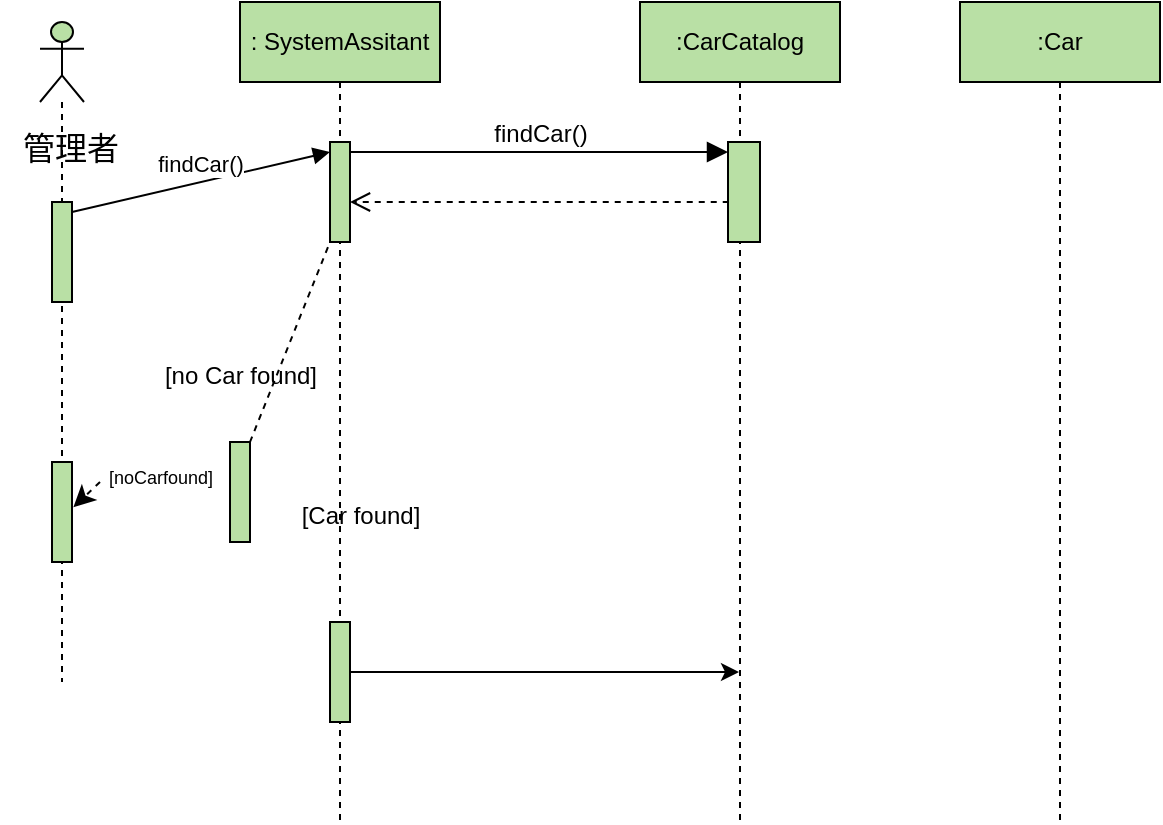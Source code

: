 <mxfile version="22.1.12" type="google">
  <diagram name="第 1 页" id="N4q0IM85U7iNAYb2XV-U">
    <mxGraphModel grid="1" page="1" gridSize="10" guides="1" tooltips="1" connect="1" arrows="1" fold="1" pageScale="1" pageWidth="827" pageHeight="1169" math="0" shadow="0">
      <root>
        <mxCell id="0" />
        <mxCell id="1" parent="0" />
        <mxCell id="Eoxwg7Eb8q7yLTl3kgs5-3" value=":CarCatalog" style="shape=umlLifeline;perimeter=lifelinePerimeter;whiteSpace=wrap;html=1;container=1;dropTarget=0;collapsible=0;recursiveResize=0;outlineConnect=0;portConstraint=eastwest;newEdgeStyle={&quot;curved&quot;:0,&quot;rounded&quot;:0};fillColor=#B9E0A5;" vertex="1" parent="1">
          <mxGeometry x="360" y="130" width="100" height="410" as="geometry" />
        </mxCell>
        <mxCell id="Eoxwg7Eb8q7yLTl3kgs5-31" value="" style="html=1;points=[[0,0,0,0,5],[0,1,0,0,-5],[1,0,0,0,5],[1,1,0,0,-5]];perimeter=orthogonalPerimeter;outlineConnect=0;targetShapes=umlLifeline;portConstraint=eastwest;newEdgeStyle={&quot;curved&quot;:0,&quot;rounded&quot;:0};fontSize=16;strokeColor=#000000;fillColor=#B9E0A5;" vertex="1" parent="Eoxwg7Eb8q7yLTl3kgs5-3">
          <mxGeometry x="44" y="70" width="16" height="50" as="geometry" />
        </mxCell>
        <mxCell id="Eoxwg7Eb8q7yLTl3kgs5-6" value=": SystemAssitant" style="shape=umlLifeline;perimeter=lifelinePerimeter;whiteSpace=wrap;html=1;container=1;dropTarget=0;collapsible=0;recursiveResize=0;outlineConnect=0;portConstraint=eastwest;newEdgeStyle={&quot;curved&quot;:0,&quot;rounded&quot;:0};fillColor=#B9E0A5;" vertex="1" parent="1">
          <mxGeometry x="160" y="130" width="100" height="410" as="geometry" />
        </mxCell>
        <mxCell id="Eoxwg7Eb8q7yLTl3kgs5-7" value="" style="html=1;points=[[0,0,0,0,5],[0,1,0,0,-5],[1,0,0,0,5],[1,1,0,0,-5]];perimeter=orthogonalPerimeter;outlineConnect=0;targetShapes=umlLifeline;portConstraint=eastwest;newEdgeStyle={&quot;curved&quot;:0,&quot;rounded&quot;:0};fillColor=#B9E0A5;" vertex="1" parent="Eoxwg7Eb8q7yLTl3kgs5-6">
          <mxGeometry x="45" y="70" width="10" height="50" as="geometry" />
        </mxCell>
        <mxCell id="Eoxwg7Eb8q7yLTl3kgs5-9" value="" style="html=1;points=[[0,0,0,0,5],[0,1,0,0,-5],[1,0,0,0,5],[1,1,0,0,-5]];perimeter=orthogonalPerimeter;outlineConnect=0;targetShapes=umlLifeline;portConstraint=eastwest;newEdgeStyle={&quot;curved&quot;:0,&quot;rounded&quot;:0};fillColor=#B9E0A5;" vertex="1" parent="Eoxwg7Eb8q7yLTl3kgs5-6">
          <mxGeometry x="45" y="310" width="10" height="50" as="geometry" />
        </mxCell>
        <mxCell id="Eoxwg7Eb8q7yLTl3kgs5-12" value="" style="endArrow=classic;html=1;rounded=0;" edge="1" parent="1" source="Eoxwg7Eb8q7yLTl3kgs5-9" target="Eoxwg7Eb8q7yLTl3kgs5-3">
          <mxGeometry width="50" height="50" relative="1" as="geometry">
            <mxPoint x="290" y="420" as="sourcePoint" />
            <mxPoint x="370" y="350" as="targetPoint" />
          </mxGeometry>
        </mxCell>
        <mxCell id="Eoxwg7Eb8q7yLTl3kgs5-13" value="" style="shape=umlLifeline;perimeter=lifelinePerimeter;whiteSpace=wrap;html=1;container=1;dropTarget=0;collapsible=0;recursiveResize=0;outlineConnect=0;portConstraint=eastwest;newEdgeStyle={&quot;curved&quot;:0,&quot;rounded&quot;:0};participant=umlActor;fontSize=16;fillColor=#B9E0A5;" vertex="1" parent="1">
          <mxGeometry x="60" y="140" width="22" height="330" as="geometry" />
        </mxCell>
        <mxCell id="Eoxwg7Eb8q7yLTl3kgs5-16" value="" style="html=1;points=[[0,0,0,0,5],[0,1,0,0,-5],[1,0,0,0,5],[1,1,0,0,-5]];perimeter=orthogonalPerimeter;outlineConnect=0;targetShapes=umlLifeline;portConstraint=eastwest;newEdgeStyle={&quot;curved&quot;:0,&quot;rounded&quot;:0};fontSize=16;fillColor=#B9E0A5;" vertex="1" parent="Eoxwg7Eb8q7yLTl3kgs5-13">
          <mxGeometry x="6" y="90" width="10" height="50" as="geometry" />
        </mxCell>
        <mxCell id="Eoxwg7Eb8q7yLTl3kgs5-17" value="" style="html=1;points=[[0,0,0,0,5],[0,1,0,0,-5],[1,0,0,0,5],[1,1,0,0,-5]];perimeter=orthogonalPerimeter;outlineConnect=0;targetShapes=umlLifeline;portConstraint=eastwest;newEdgeStyle={&quot;curved&quot;:0,&quot;rounded&quot;:0};fontSize=16;fillColor=#B9E0A5;" vertex="1" parent="Eoxwg7Eb8q7yLTl3kgs5-13">
          <mxGeometry x="6" y="220" width="10" height="50" as="geometry" />
        </mxCell>
        <mxCell id="Eoxwg7Eb8q7yLTl3kgs5-8" value="findCar()" style="html=1;verticalAlign=bottom;startArrow=none;endArrow=block;startSize=8;curved=0;rounded=0;entryX=0;entryY=0;entryDx=0;entryDy=5;startFill=0;exitX=1;exitY=0;exitDx=0;exitDy=5;exitPerimeter=0;" edge="1" parent="1" source="Eoxwg7Eb8q7yLTl3kgs5-16" target="Eoxwg7Eb8q7yLTl3kgs5-7">
          <mxGeometry relative="1" as="geometry">
            <mxPoint x="80" y="255" as="sourcePoint" />
          </mxGeometry>
        </mxCell>
        <mxCell id="Eoxwg7Eb8q7yLTl3kgs5-20" value="" style="endArrow=classic;html=1;rounded=0;fontSize=12;startSize=8;endSize=8;curved=1;entryX=1.067;entryY=0.453;entryDx=0;entryDy=0;entryPerimeter=0;dashed=1;" edge="1" parent="1" target="Eoxwg7Eb8q7yLTl3kgs5-17">
          <mxGeometry width="50" height="50" relative="1" as="geometry">
            <mxPoint x="90" y="370" as="sourcePoint" />
            <mxPoint x="100" y="430" as="targetPoint" />
          </mxGeometry>
        </mxCell>
        <mxCell id="Eoxwg7Eb8q7yLTl3kgs5-18" value="" style="html=1;points=[[0,0,0,0,5],[0,1,0,0,-5],[1,0,0,0,5],[1,1,0,0,-5]];perimeter=orthogonalPerimeter;outlineConnect=0;targetShapes=umlLifeline;portConstraint=eastwest;newEdgeStyle={&quot;curved&quot;:0,&quot;rounded&quot;:0};fontSize=16;fillColor=#B9E0A5;" vertex="1" parent="1">
          <mxGeometry x="155" y="350" width="10" height="50" as="geometry" />
        </mxCell>
        <mxCell id="Eoxwg7Eb8q7yLTl3kgs5-22" value="" style="endArrow=none;dashed=1;html=1;rounded=0;fontSize=12;startSize=8;endSize=8;curved=1;" edge="1" parent="1" source="Eoxwg7Eb8q7yLTl3kgs5-18" target="Eoxwg7Eb8q7yLTl3kgs5-7">
          <mxGeometry width="50" height="50" relative="1" as="geometry">
            <mxPoint x="145" y="350" as="sourcePoint" />
            <mxPoint x="340" y="360" as="targetPoint" />
          </mxGeometry>
        </mxCell>
        <mxCell id="Eoxwg7Eb8q7yLTl3kgs5-23" value="&lt;font style=&quot;font-size: 12px;&quot;&gt;[no Car found]&lt;/font&gt;" style="text;html=1;align=center;verticalAlign=middle;resizable=0;points=[];autosize=1;strokeColor=none;fillColor=none;fontSize=16;" vertex="1" parent="1">
          <mxGeometry x="110" y="300" width="100" height="30" as="geometry" />
        </mxCell>
        <mxCell id="Eoxwg7Eb8q7yLTl3kgs5-24" value="&lt;font style=&quot;font-size: 9px;&quot;&gt;[noCarfound]&lt;/font&gt;" style="text;html=1;align=center;verticalAlign=middle;resizable=0;points=[];autosize=1;strokeColor=none;fillColor=none;fontSize=16;" vertex="1" parent="1">
          <mxGeometry x="80" y="350" width="80" height="30" as="geometry" />
        </mxCell>
        <mxCell id="Eoxwg7Eb8q7yLTl3kgs5-27" value="&lt;font style=&quot;font-size: 12px;&quot;&gt;[Car found]&lt;/font&gt;" style="text;html=1;align=center;verticalAlign=middle;resizable=0;points=[];autosize=1;strokeColor=none;fillColor=none;fontSize=16;" vertex="1" parent="1">
          <mxGeometry x="180" y="370" width="80" height="30" as="geometry" />
        </mxCell>
        <mxCell id="Eoxwg7Eb8q7yLTl3kgs5-28" value=":Car" style="shape=umlLifeline;perimeter=lifelinePerimeter;whiteSpace=wrap;html=1;container=1;dropTarget=0;collapsible=0;recursiveResize=0;outlineConnect=0;portConstraint=eastwest;newEdgeStyle={&quot;curved&quot;:0,&quot;rounded&quot;:0};fillColor=#B9E0A5;" vertex="1" parent="1">
          <mxGeometry x="520" y="130" width="100" height="410" as="geometry" />
        </mxCell>
        <mxCell id="Eoxwg7Eb8q7yLTl3kgs5-32" value="findCar()" style="html=1;verticalAlign=bottom;endArrow=block;curved=0;rounded=0;entryX=0;entryY=0;entryDx=0;entryDy=5;fontSize=12;startSize=8;endSize=8;" edge="1" parent="1" source="Eoxwg7Eb8q7yLTl3kgs5-7" target="Eoxwg7Eb8q7yLTl3kgs5-31">
          <mxGeometry relative="1" as="geometry">
            <mxPoint x="260" y="225" as="sourcePoint" />
          </mxGeometry>
        </mxCell>
        <mxCell id="Eoxwg7Eb8q7yLTl3kgs5-33" value="" style="html=1;verticalAlign=bottom;endArrow=open;dashed=1;endSize=8;curved=0;rounded=0;fontSize=12;" edge="1" parent="1" target="Eoxwg7Eb8q7yLTl3kgs5-7">
          <mxGeometry relative="1" as="geometry">
            <mxPoint x="220" y="230" as="targetPoint" />
            <Array as="points">
              <mxPoint x="340.37" y="230" />
            </Array>
            <mxPoint x="404.37" y="230" as="sourcePoint" />
          </mxGeometry>
        </mxCell>
        <mxCell id="6vKl1TdwV8IASmtikVPX-1" value="管理者" style="text;html=1;align=center;verticalAlign=middle;resizable=0;points=[];autosize=1;strokeColor=none;fillColor=none;fontSize=16;" vertex="1" parent="1">
          <mxGeometry x="40" y="188" width="70" height="30" as="geometry" />
        </mxCell>
      </root>
    </mxGraphModel>
  </diagram>
</mxfile>
